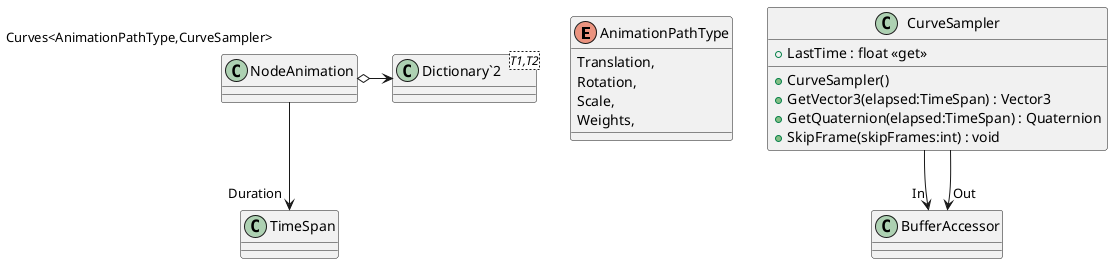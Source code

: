 @startuml
enum AnimationPathType {
    Translation,
    Rotation,
    Scale,
    Weights,
}
class CurveSampler {
    + LastTime : float <<get>>
    + CurveSampler()
    + GetVector3(elapsed:TimeSpan) : Vector3
    + GetQuaternion(elapsed:TimeSpan) : Quaternion
    + SkipFrame(skipFrames:int) : void
}
class NodeAnimation {
}
class "Dictionary`2"<T1,T2> {
}
CurveSampler --> "In" BufferAccessor
CurveSampler --> "Out" BufferAccessor
NodeAnimation --> "Duration" TimeSpan
NodeAnimation o-> "Curves<AnimationPathType,CurveSampler>" "Dictionary`2"
@enduml
